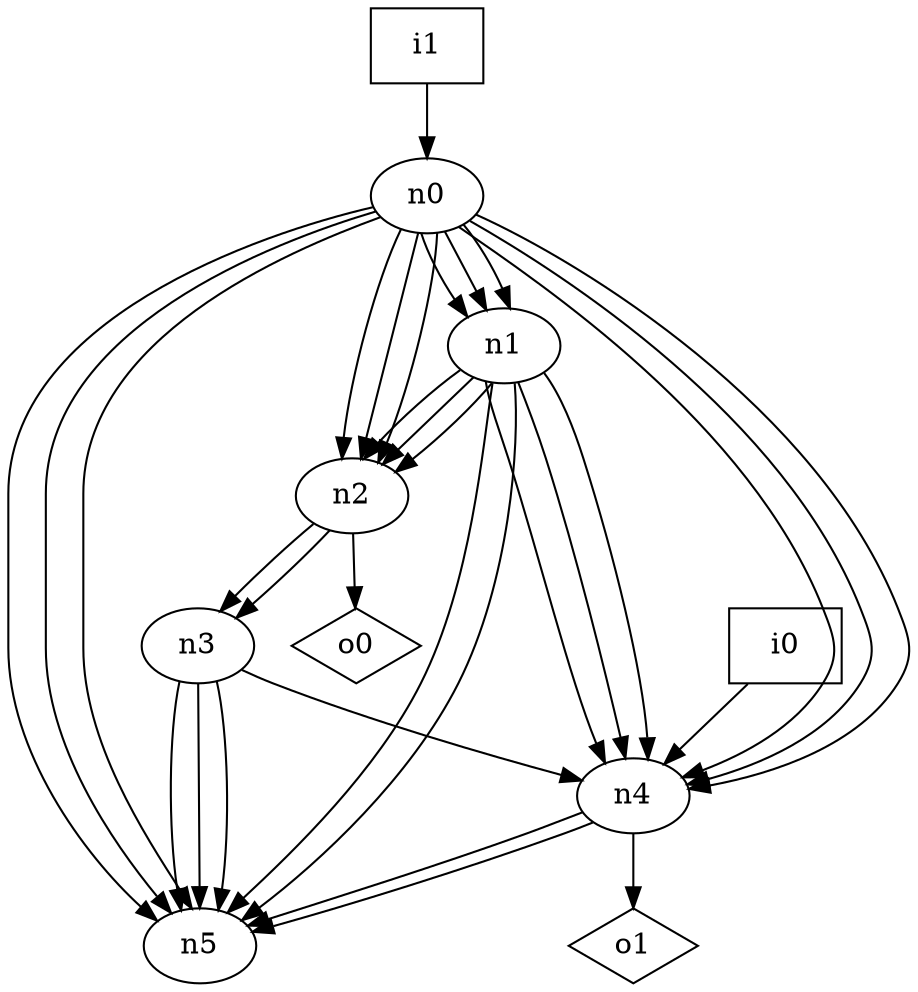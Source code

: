 digraph G {
n0 [label="n0"];
n1 [label="n1"];
n2 [label="n2"];
n3 [label="n3"];
n4 [label="n4"];
n5 [label="n5"];
n6 [label="i0",shape="box"];
n7 [label="i1",shape="box"];
n8 [label="o0",shape="diamond"];
n9 [label="o1",shape="diamond"];
n0 -> n1
n0 -> n1
n0 -> n1
n0 -> n2
n0 -> n2
n0 -> n2
n0 -> n4
n0 -> n4
n0 -> n4
n0 -> n5
n0 -> n5
n0 -> n5
n1 -> n2
n1 -> n2
n1 -> n2
n1 -> n4
n1 -> n4
n1 -> n4
n1 -> n5
n1 -> n5
n2 -> n3
n2 -> n3
n2 -> n8
n3 -> n4
n3 -> n5
n3 -> n5
n3 -> n5
n4 -> n5
n4 -> n5
n4 -> n9
n6 -> n4
n7 -> n0
}